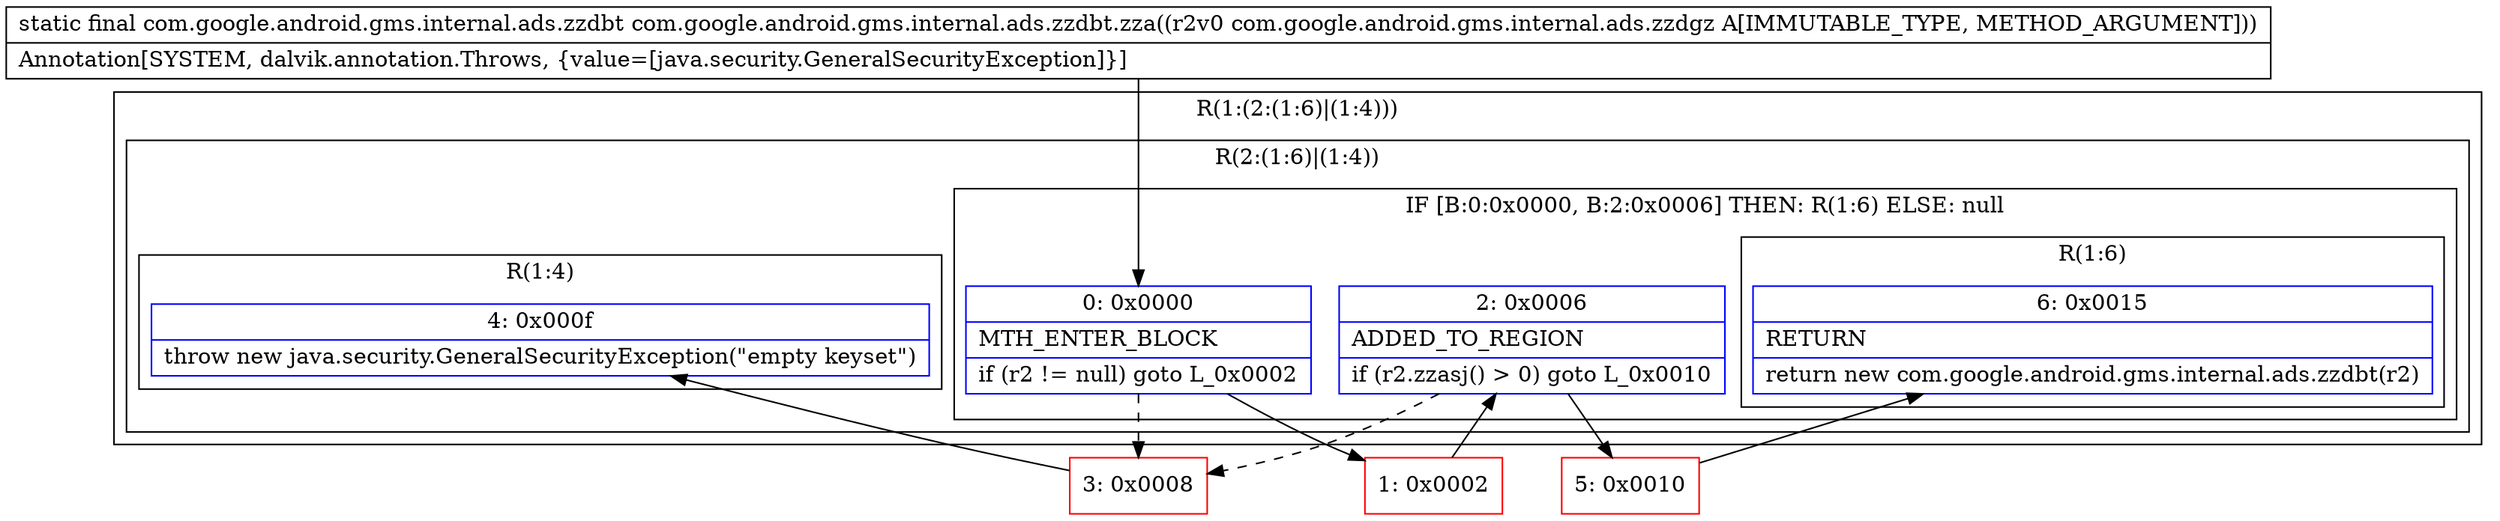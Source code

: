 digraph "CFG forcom.google.android.gms.internal.ads.zzdbt.zza(Lcom\/google\/android\/gms\/internal\/ads\/zzdgz;)Lcom\/google\/android\/gms\/internal\/ads\/zzdbt;" {
subgraph cluster_Region_2094659776 {
label = "R(1:(2:(1:6)|(1:4)))";
node [shape=record,color=blue];
subgraph cluster_Region_2039928454 {
label = "R(2:(1:6)|(1:4))";
node [shape=record,color=blue];
subgraph cluster_IfRegion_1858464789 {
label = "IF [B:0:0x0000, B:2:0x0006] THEN: R(1:6) ELSE: null";
node [shape=record,color=blue];
Node_0 [shape=record,label="{0\:\ 0x0000|MTH_ENTER_BLOCK\l|if (r2 != null) goto L_0x0002\l}"];
Node_2 [shape=record,label="{2\:\ 0x0006|ADDED_TO_REGION\l|if (r2.zzasj() \> 0) goto L_0x0010\l}"];
subgraph cluster_Region_1578550893 {
label = "R(1:6)";
node [shape=record,color=blue];
Node_6 [shape=record,label="{6\:\ 0x0015|RETURN\l|return new com.google.android.gms.internal.ads.zzdbt(r2)\l}"];
}
}
subgraph cluster_Region_1832528535 {
label = "R(1:4)";
node [shape=record,color=blue];
Node_4 [shape=record,label="{4\:\ 0x000f|throw new java.security.GeneralSecurityException(\"empty keyset\")\l}"];
}
}
}
Node_1 [shape=record,color=red,label="{1\:\ 0x0002}"];
Node_3 [shape=record,color=red,label="{3\:\ 0x0008}"];
Node_5 [shape=record,color=red,label="{5\:\ 0x0010}"];
MethodNode[shape=record,label="{static final com.google.android.gms.internal.ads.zzdbt com.google.android.gms.internal.ads.zzdbt.zza((r2v0 com.google.android.gms.internal.ads.zzdgz A[IMMUTABLE_TYPE, METHOD_ARGUMENT]))  | Annotation[SYSTEM, dalvik.annotation.Throws, \{value=[java.security.GeneralSecurityException]\}]\l}"];
MethodNode -> Node_0;
Node_0 -> Node_1;
Node_0 -> Node_3[style=dashed];
Node_2 -> Node_3[style=dashed];
Node_2 -> Node_5;
Node_1 -> Node_2;
Node_3 -> Node_4;
Node_5 -> Node_6;
}

